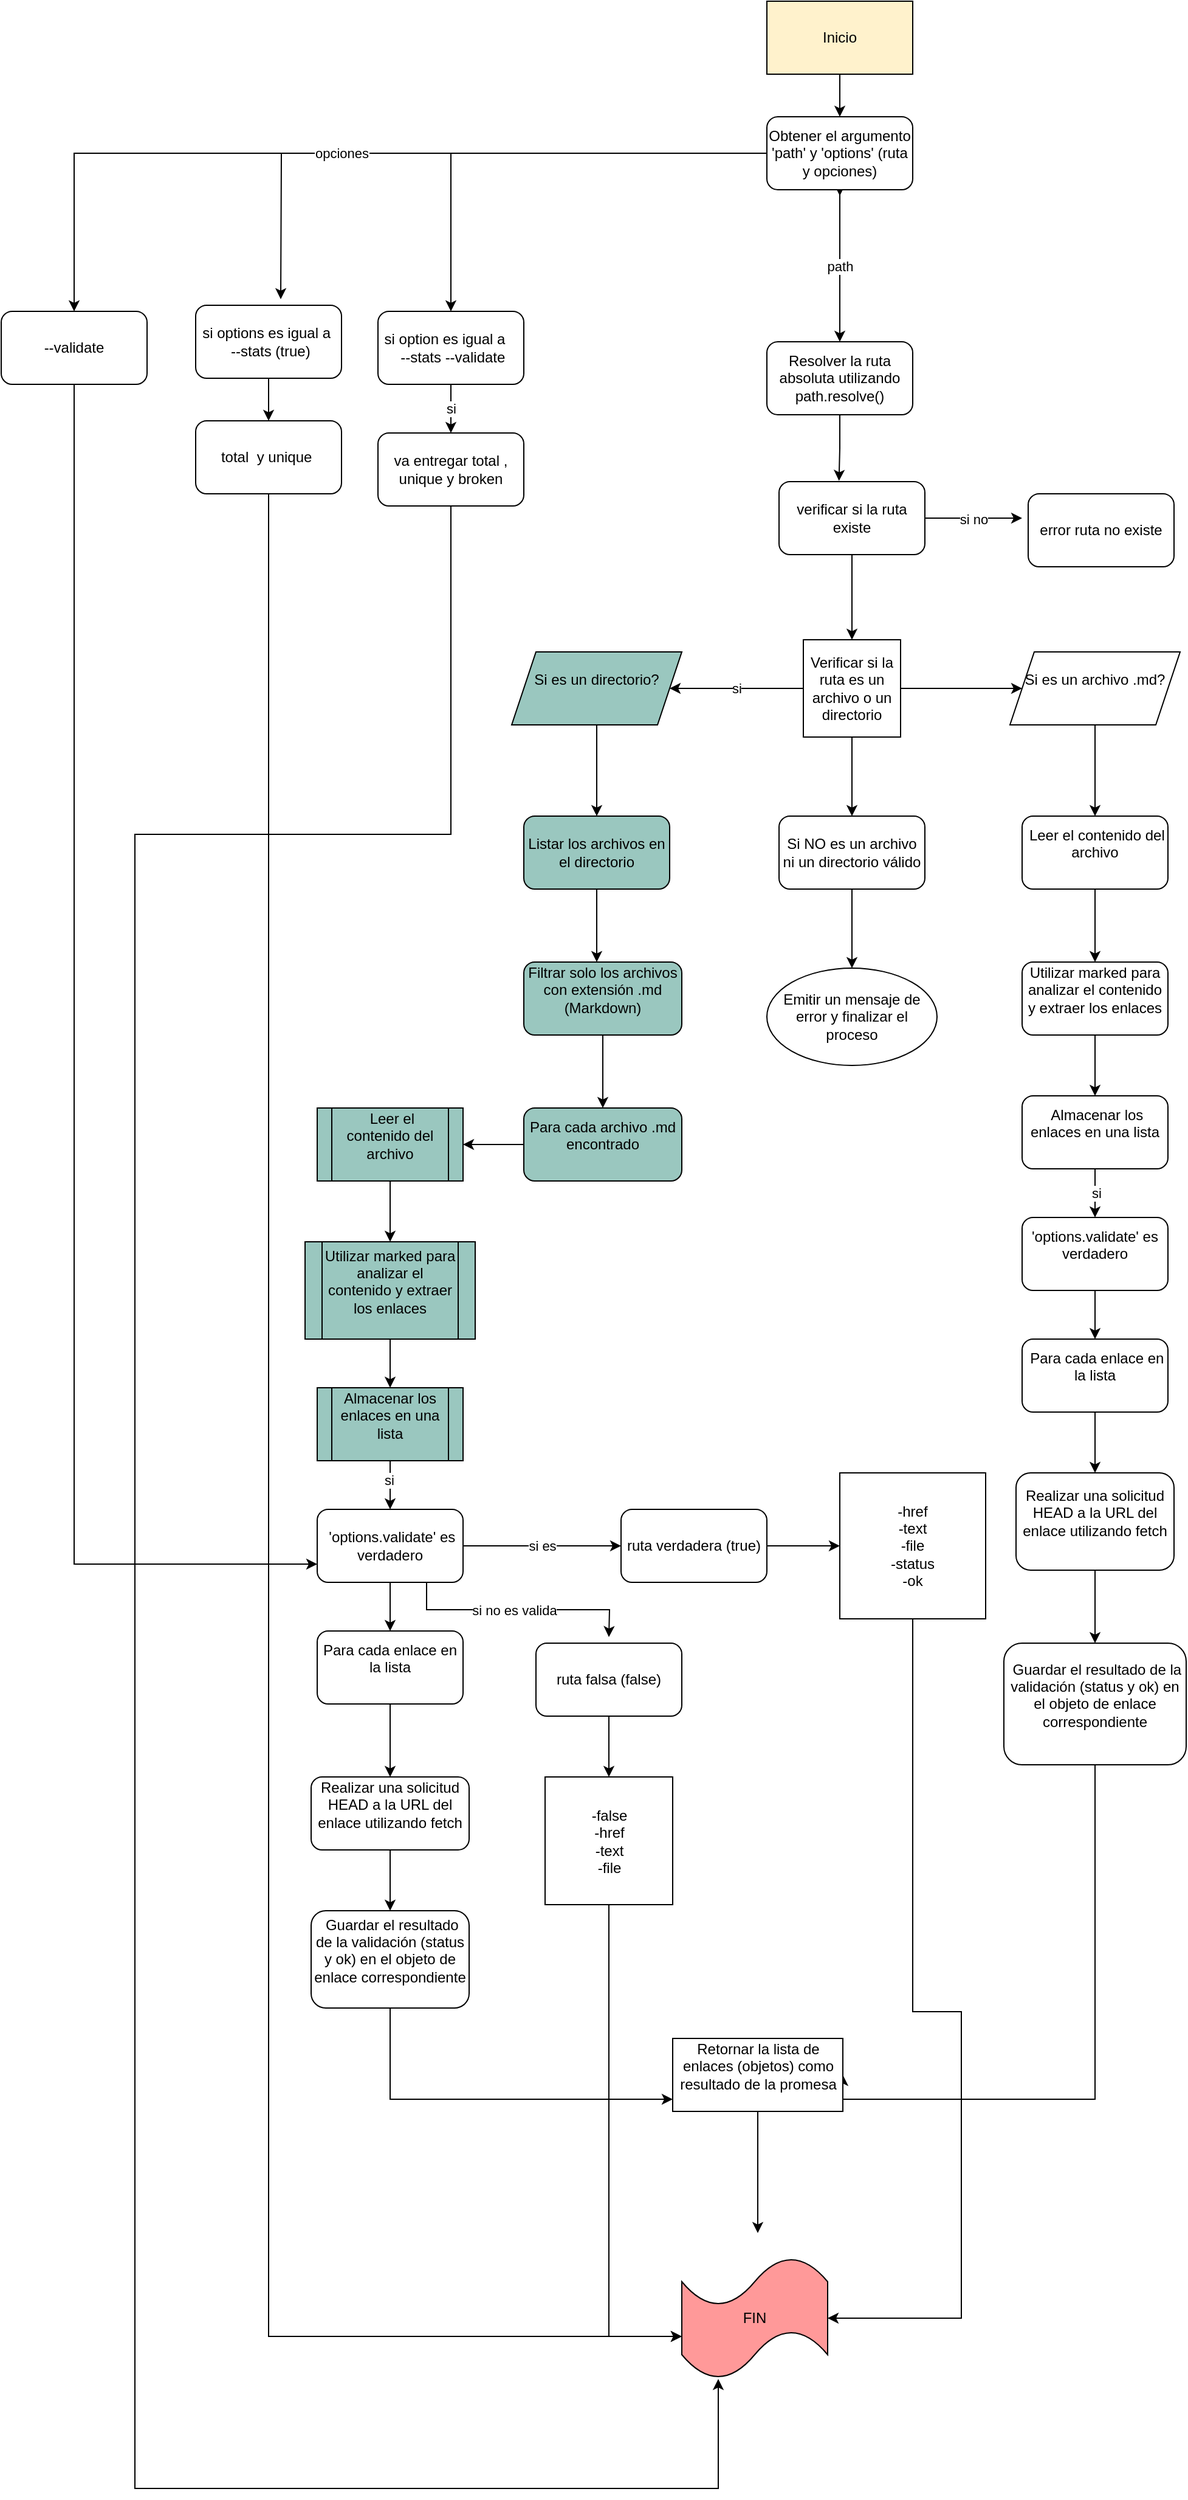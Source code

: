 <mxfile version="21.6.8" type="github">
  <diagram name="Página-1" id="4lHM6Xq7hKHLsRV2fRWx">
    <mxGraphModel dx="4127" dy="1824" grid="1" gridSize="10" guides="1" tooltips="1" connect="1" arrows="1" fold="1" page="1" pageScale="1" pageWidth="827" pageHeight="1169" math="0" shadow="0">
      <root>
        <mxCell id="0" />
        <mxCell id="1" parent="0" />
        <mxCell id="NgpZYHqm8n1mwC7vI-ct-3" value="Inicio" style="rounded=0;whiteSpace=wrap;html=1;fillColor=#FFF2CC;" parent="1" vertex="1">
          <mxGeometry x="520" y="105" width="120" height="60" as="geometry" />
        </mxCell>
        <mxCell id="NgpZYHqm8n1mwC7vI-ct-4" value="" style="endArrow=classic;html=1;rounded=0;exitX=0.5;exitY=1;exitDx=0;exitDy=0;exitPerimeter=0;" parent="1" source="z6-1w9oTDMndl8qMJz4w-72" edge="1">
          <mxGeometry width="50" height="50" relative="1" as="geometry">
            <mxPoint x="670" y="275" as="sourcePoint" />
            <mxPoint x="580" y="265" as="targetPoint" />
            <Array as="points">
              <mxPoint x="580" y="235" />
            </Array>
          </mxGeometry>
        </mxCell>
        <mxCell id="z6-1w9oTDMndl8qMJz4w-1" value="path" style="endArrow=classic;html=1;rounded=0;exitX=0.5;exitY=1;exitDx=0;exitDy=0;" edge="1" parent="1" source="z6-1w9oTDMndl8qMJz4w-72">
          <mxGeometry width="50" height="50" relative="1" as="geometry">
            <mxPoint x="580.0" y="325" as="sourcePoint" />
            <mxPoint x="580" y="385" as="targetPoint" />
          </mxGeometry>
        </mxCell>
        <mxCell id="z6-1w9oTDMndl8qMJz4w-4" style="edgeStyle=orthogonalEdgeStyle;rounded=0;orthogonalLoop=1;jettySize=auto;html=1;exitX=0.5;exitY=1;exitDx=0;exitDy=0;" edge="1" parent="1" source="z6-1w9oTDMndl8qMJz4w-80" target="z6-1w9oTDMndl8qMJz4w-5">
          <mxGeometry relative="1" as="geometry">
            <mxPoint x="580" y="505" as="targetPoint" />
          </mxGeometry>
        </mxCell>
        <mxCell id="z6-1w9oTDMndl8qMJz4w-3" value="Resolver la ruta absoluta utilizando path.resolve()" style="rounded=1;whiteSpace=wrap;html=1;" vertex="1" parent="1">
          <mxGeometry x="520" y="385" width="120" height="60" as="geometry" />
        </mxCell>
        <mxCell id="z6-1w9oTDMndl8qMJz4w-6" value="si" style="edgeStyle=orthogonalEdgeStyle;rounded=0;orthogonalLoop=1;jettySize=auto;html=1;exitX=0;exitY=0.5;exitDx=0;exitDy=0;" edge="1" parent="1" source="z6-1w9oTDMndl8qMJz4w-5">
          <mxGeometry relative="1" as="geometry">
            <mxPoint x="440" y="670" as="targetPoint" />
          </mxGeometry>
        </mxCell>
        <mxCell id="z6-1w9oTDMndl8qMJz4w-7" style="edgeStyle=orthogonalEdgeStyle;rounded=0;orthogonalLoop=1;jettySize=auto;html=1;exitX=1;exitY=0.5;exitDx=0;exitDy=0;" edge="1" parent="1" source="z6-1w9oTDMndl8qMJz4w-5">
          <mxGeometry relative="1" as="geometry">
            <mxPoint x="730" y="670" as="targetPoint" />
          </mxGeometry>
        </mxCell>
        <mxCell id="z6-1w9oTDMndl8qMJz4w-58" style="edgeStyle=orthogonalEdgeStyle;rounded=0;orthogonalLoop=1;jettySize=auto;html=1;" edge="1" parent="1" source="z6-1w9oTDMndl8qMJz4w-5">
          <mxGeometry relative="1" as="geometry">
            <mxPoint x="590" y="775" as="targetPoint" />
          </mxGeometry>
        </mxCell>
        <mxCell id="z6-1w9oTDMndl8qMJz4w-5" value="Verificar si la ruta es un archivo o un directorio" style="whiteSpace=wrap;html=1;aspect=fixed;" vertex="1" parent="1">
          <mxGeometry x="550" y="630" width="80" height="80" as="geometry" />
        </mxCell>
        <mxCell id="z6-1w9oTDMndl8qMJz4w-10" style="edgeStyle=orthogonalEdgeStyle;rounded=0;orthogonalLoop=1;jettySize=auto;html=1;exitX=0.5;exitY=1;exitDx=0;exitDy=0;" edge="1" parent="1" source="z6-1w9oTDMndl8qMJz4w-8">
          <mxGeometry relative="1" as="geometry">
            <mxPoint x="380" y="775" as="targetPoint" />
          </mxGeometry>
        </mxCell>
        <mxCell id="z6-1w9oTDMndl8qMJz4w-8" value="&lt;div&gt;Si es un directorio?&lt;/div&gt;&lt;div&gt;&lt;br&gt;&lt;/div&gt;&lt;span data-lucid-content=&quot;{&amp;quot;t&amp;quot;:&amp;quot;Si es un directorio\n&amp;quot;,&amp;quot;m&amp;quot;:[{&amp;quot;s&amp;quot;:0,&amp;quot;n&amp;quot;:&amp;quot;a&amp;quot;,&amp;quot;v&amp;quot;:&amp;quot;center&amp;quot;},{&amp;quot;s&amp;quot;:0,&amp;quot;n&amp;quot;:&amp;quot;c&amp;quot;,&amp;quot;v&amp;quot;:&amp;quot;333333ff&amp;quot;,&amp;quot;e&amp;quot;:20}]}&quot; data-lucid-type=&quot;application/vnd.lucid.text&quot;&gt;&lt;/span&gt;&lt;span data-lucid-content=&quot;{&amp;quot;t&amp;quot;:&amp;quot;Si es un directorio\n&amp;quot;,&amp;quot;m&amp;quot;:[{&amp;quot;s&amp;quot;:0,&amp;quot;n&amp;quot;:&amp;quot;a&amp;quot;,&amp;quot;v&amp;quot;:&amp;quot;center&amp;quot;},{&amp;quot;s&amp;quot;:0,&amp;quot;n&amp;quot;:&amp;quot;c&amp;quot;,&amp;quot;v&amp;quot;:&amp;quot;333333ff&amp;quot;,&amp;quot;e&amp;quot;:20}]}&quot; data-lucid-type=&quot;application/vnd.lucid.text&quot;&gt;&lt;/span&gt;" style="shape=parallelogram;perimeter=parallelogramPerimeter;whiteSpace=wrap;html=1;fixedSize=1;fillColor=#9AC7BF;" vertex="1" parent="1">
          <mxGeometry x="310" y="640" width="140" height="60" as="geometry" />
        </mxCell>
        <mxCell id="z6-1w9oTDMndl8qMJz4w-11" style="edgeStyle=orthogonalEdgeStyle;rounded=0;orthogonalLoop=1;jettySize=auto;html=1;exitX=0.5;exitY=1;exitDx=0;exitDy=0;" edge="1" parent="1" source="z6-1w9oTDMndl8qMJz4w-9">
          <mxGeometry relative="1" as="geometry">
            <mxPoint x="380" y="895" as="targetPoint" />
          </mxGeometry>
        </mxCell>
        <mxCell id="z6-1w9oTDMndl8qMJz4w-9" value="Listar los archivos en el directorio" style="rounded=1;whiteSpace=wrap;html=1;fillColor=#9AC7BF;" vertex="1" parent="1">
          <mxGeometry x="320" y="775" width="120" height="60" as="geometry" />
        </mxCell>
        <mxCell id="z6-1w9oTDMndl8qMJz4w-13" style="edgeStyle=orthogonalEdgeStyle;rounded=0;orthogonalLoop=1;jettySize=auto;html=1;exitX=0.5;exitY=1;exitDx=0;exitDy=0;" edge="1" parent="1" source="z6-1w9oTDMndl8qMJz4w-12">
          <mxGeometry relative="1" as="geometry">
            <mxPoint x="385" y="1015" as="targetPoint" />
          </mxGeometry>
        </mxCell>
        <mxCell id="z6-1w9oTDMndl8qMJz4w-12" value="&lt;div&gt;Filtrar solo los archivos con extensión .md (Markdown)&lt;/div&gt;&lt;div&gt;&lt;br&gt;&lt;/div&gt;" style="rounded=1;whiteSpace=wrap;html=1;fillColor=#9AC7BF;" vertex="1" parent="1">
          <mxGeometry x="320" y="895" width="130" height="60" as="geometry" />
        </mxCell>
        <mxCell id="z6-1w9oTDMndl8qMJz4w-15" style="edgeStyle=orthogonalEdgeStyle;rounded=0;orthogonalLoop=1;jettySize=auto;html=1;" edge="1" parent="1" source="z6-1w9oTDMndl8qMJz4w-14">
          <mxGeometry relative="1" as="geometry">
            <mxPoint x="270" y="1045" as="targetPoint" />
          </mxGeometry>
        </mxCell>
        <mxCell id="z6-1w9oTDMndl8qMJz4w-14" value="&lt;div&gt;Para cada archivo .md encontrado&lt;/div&gt;&lt;div&gt;&lt;br&gt;&lt;/div&gt;" style="rounded=1;whiteSpace=wrap;html=1;fillColor=#9AC7BF;" vertex="1" parent="1">
          <mxGeometry x="320" y="1015" width="130" height="60" as="geometry" />
        </mxCell>
        <mxCell id="z6-1w9oTDMndl8qMJz4w-18" style="edgeStyle=orthogonalEdgeStyle;rounded=0;orthogonalLoop=1;jettySize=auto;html=1;" edge="1" parent="1" source="z6-1w9oTDMndl8qMJz4w-17">
          <mxGeometry relative="1" as="geometry">
            <mxPoint x="210" y="1125" as="targetPoint" />
          </mxGeometry>
        </mxCell>
        <mxCell id="z6-1w9oTDMndl8qMJz4w-17" value="&lt;div&gt;&amp;nbsp;Leer el contenido del archivo&lt;/div&gt;&lt;div&gt;&lt;br&gt;&lt;/div&gt;" style="shape=process;whiteSpace=wrap;html=1;backgroundOutline=1;fillColor=#9AC7BF;" vertex="1" parent="1">
          <mxGeometry x="150" y="1015" width="120" height="60" as="geometry" />
        </mxCell>
        <mxCell id="z6-1w9oTDMndl8qMJz4w-20" style="edgeStyle=orthogonalEdgeStyle;rounded=0;orthogonalLoop=1;jettySize=auto;html=1;" edge="1" parent="1" source="z6-1w9oTDMndl8qMJz4w-19">
          <mxGeometry relative="1" as="geometry">
            <mxPoint x="210" y="1245" as="targetPoint" />
          </mxGeometry>
        </mxCell>
        <mxCell id="z6-1w9oTDMndl8qMJz4w-19" value="&lt;div&gt;Utilizar marked para analizar el contenido y extraer los enlaces&lt;/div&gt;&lt;div&gt;&lt;br&gt;&lt;/div&gt;" style="shape=process;whiteSpace=wrap;html=1;backgroundOutline=1;fillColor=#9AC7BF;" vertex="1" parent="1">
          <mxGeometry x="140" y="1125" width="140" height="80" as="geometry" />
        </mxCell>
        <mxCell id="z6-1w9oTDMndl8qMJz4w-22" style="edgeStyle=orthogonalEdgeStyle;rounded=0;orthogonalLoop=1;jettySize=auto;html=1;" edge="1" parent="1" source="z6-1w9oTDMndl8qMJz4w-21">
          <mxGeometry relative="1" as="geometry">
            <mxPoint x="210" y="1345" as="targetPoint" />
          </mxGeometry>
        </mxCell>
        <mxCell id="z6-1w9oTDMndl8qMJz4w-23" value="si" style="edgeLabel;html=1;align=center;verticalAlign=middle;resizable=0;points=[];" vertex="1" connectable="0" parent="z6-1w9oTDMndl8qMJz4w-22">
          <mxGeometry x="-0.227" y="-1" relative="1" as="geometry">
            <mxPoint as="offset" />
          </mxGeometry>
        </mxCell>
        <mxCell id="z6-1w9oTDMndl8qMJz4w-21" value="&lt;div&gt;Almacenar los enlaces en una lista&lt;/div&gt;&lt;div&gt;&lt;br&gt;&lt;/div&gt;" style="shape=process;whiteSpace=wrap;html=1;backgroundOutline=1;fillColor=#9AC7BF;" vertex="1" parent="1">
          <mxGeometry x="150" y="1245" width="120" height="60" as="geometry" />
        </mxCell>
        <mxCell id="z6-1w9oTDMndl8qMJz4w-25" style="edgeStyle=orthogonalEdgeStyle;rounded=0;orthogonalLoop=1;jettySize=auto;html=1;exitX=0.5;exitY=1;exitDx=0;exitDy=0;" edge="1" parent="1" source="z6-1w9oTDMndl8qMJz4w-24">
          <mxGeometry relative="1" as="geometry">
            <mxPoint x="210" y="1445" as="targetPoint" />
          </mxGeometry>
        </mxCell>
        <mxCell id="z6-1w9oTDMndl8qMJz4w-85" value="si es" style="edgeStyle=orthogonalEdgeStyle;rounded=0;orthogonalLoop=1;jettySize=auto;html=1;fillColor=#67AB9F;" edge="1" parent="1" source="z6-1w9oTDMndl8qMJz4w-24" target="z6-1w9oTDMndl8qMJz4w-86">
          <mxGeometry relative="1" as="geometry">
            <mxPoint x="340" y="1375" as="targetPoint" />
          </mxGeometry>
        </mxCell>
        <mxCell id="z6-1w9oTDMndl8qMJz4w-87" style="edgeStyle=orthogonalEdgeStyle;rounded=0;orthogonalLoop=1;jettySize=auto;html=1;exitX=0.75;exitY=1;exitDx=0;exitDy=0;" edge="1" parent="1" source="z6-1w9oTDMndl8qMJz4w-24">
          <mxGeometry relative="1" as="geometry">
            <mxPoint x="390" y="1450" as="targetPoint" />
          </mxGeometry>
        </mxCell>
        <mxCell id="z6-1w9oTDMndl8qMJz4w-95" value="si no es valida" style="edgeLabel;html=1;align=center;verticalAlign=middle;resizable=0;points=[];" vertex="1" connectable="0" parent="z6-1w9oTDMndl8qMJz4w-87">
          <mxGeometry x="-0.037" relative="1" as="geometry">
            <mxPoint as="offset" />
          </mxGeometry>
        </mxCell>
        <mxCell id="z6-1w9oTDMndl8qMJz4w-24" value="&amp;nbsp;&#39;options.validate&#39; es verdadero" style="rounded=1;whiteSpace=wrap;html=1;" vertex="1" parent="1">
          <mxGeometry x="150" y="1345" width="120" height="60" as="geometry" />
        </mxCell>
        <mxCell id="z6-1w9oTDMndl8qMJz4w-27" style="edgeStyle=orthogonalEdgeStyle;rounded=0;orthogonalLoop=1;jettySize=auto;html=1;" edge="1" parent="1" source="z6-1w9oTDMndl8qMJz4w-26" target="z6-1w9oTDMndl8qMJz4w-28">
          <mxGeometry relative="1" as="geometry">
            <mxPoint x="210" y="1545" as="targetPoint" />
          </mxGeometry>
        </mxCell>
        <mxCell id="z6-1w9oTDMndl8qMJz4w-26" value="&lt;div&gt;Para cada enlace en la lista&lt;/div&gt;&lt;div&gt;&lt;br&gt;&lt;/div&gt;" style="rounded=1;whiteSpace=wrap;html=1;" vertex="1" parent="1">
          <mxGeometry x="150" y="1445" width="120" height="60" as="geometry" />
        </mxCell>
        <mxCell id="z6-1w9oTDMndl8qMJz4w-30" style="edgeStyle=orthogonalEdgeStyle;rounded=0;orthogonalLoop=1;jettySize=auto;html=1;" edge="1" parent="1" source="z6-1w9oTDMndl8qMJz4w-28" target="z6-1w9oTDMndl8qMJz4w-31">
          <mxGeometry relative="1" as="geometry">
            <mxPoint x="210" y="1675" as="targetPoint" />
          </mxGeometry>
        </mxCell>
        <mxCell id="z6-1w9oTDMndl8qMJz4w-28" value="&lt;div&gt;Realizar una solicitud HEAD a la URL del enlace utilizando fetch&lt;/div&gt;&lt;div&gt;&lt;br&gt;&lt;/div&gt;" style="rounded=1;whiteSpace=wrap;html=1;" vertex="1" parent="1">
          <mxGeometry x="145" y="1565" width="130" height="60" as="geometry" />
        </mxCell>
        <mxCell id="z6-1w9oTDMndl8qMJz4w-48" style="edgeStyle=orthogonalEdgeStyle;rounded=0;orthogonalLoop=1;jettySize=auto;html=1;" edge="1" parent="1" source="z6-1w9oTDMndl8qMJz4w-31" target="z6-1w9oTDMndl8qMJz4w-49">
          <mxGeometry relative="1" as="geometry">
            <mxPoint x="400" y="1715" as="targetPoint" />
            <Array as="points">
              <mxPoint x="210" y="1830" />
            </Array>
          </mxGeometry>
        </mxCell>
        <mxCell id="z6-1w9oTDMndl8qMJz4w-31" value="&lt;div&gt;&amp;nbsp;Guardar el resultado de la validación (status y ok) en el objeto de enlace correspondiente&lt;/div&gt;&lt;div&gt;&lt;br&gt;&lt;/div&gt;" style="rounded=1;whiteSpace=wrap;html=1;" vertex="1" parent="1">
          <mxGeometry x="145" y="1675" width="130" height="80" as="geometry" />
        </mxCell>
        <mxCell id="z6-1w9oTDMndl8qMJz4w-33" style="edgeStyle=orthogonalEdgeStyle;rounded=0;orthogonalLoop=1;jettySize=auto;html=1;" edge="1" parent="1" source="z6-1w9oTDMndl8qMJz4w-32">
          <mxGeometry relative="1" as="geometry">
            <mxPoint x="790" y="775" as="targetPoint" />
          </mxGeometry>
        </mxCell>
        <mxCell id="z6-1w9oTDMndl8qMJz4w-32" value="&lt;div&gt;Si es un archivo .md?&lt;/div&gt;&lt;div&gt;&lt;br&gt;&lt;/div&gt;" style="shape=parallelogram;perimeter=parallelogramPerimeter;whiteSpace=wrap;html=1;fixedSize=1;" vertex="1" parent="1">
          <mxGeometry x="720" y="640" width="140" height="60" as="geometry" />
        </mxCell>
        <mxCell id="z6-1w9oTDMndl8qMJz4w-35" style="edgeStyle=orthogonalEdgeStyle;rounded=0;orthogonalLoop=1;jettySize=auto;html=1;" edge="1" parent="1" source="z6-1w9oTDMndl8qMJz4w-34" target="z6-1w9oTDMndl8qMJz4w-36">
          <mxGeometry relative="1" as="geometry">
            <mxPoint x="790" y="885" as="targetPoint" />
          </mxGeometry>
        </mxCell>
        <mxCell id="z6-1w9oTDMndl8qMJz4w-34" value="&lt;div&gt;&amp;nbsp;Leer el contenido del archivo&lt;/div&gt;&lt;div&gt;&lt;br&gt;&lt;/div&gt;" style="rounded=1;whiteSpace=wrap;html=1;" vertex="1" parent="1">
          <mxGeometry x="730" y="775" width="120" height="60" as="geometry" />
        </mxCell>
        <mxCell id="z6-1w9oTDMndl8qMJz4w-37" style="edgeStyle=orthogonalEdgeStyle;rounded=0;orthogonalLoop=1;jettySize=auto;html=1;" edge="1" parent="1" source="z6-1w9oTDMndl8qMJz4w-36">
          <mxGeometry relative="1" as="geometry">
            <mxPoint x="790" y="1005" as="targetPoint" />
          </mxGeometry>
        </mxCell>
        <mxCell id="z6-1w9oTDMndl8qMJz4w-36" value="&lt;div&gt;Utilizar marked para analizar el contenido y extraer los enlaces&lt;/div&gt;&lt;div&gt;&lt;br&gt;&lt;/div&gt;" style="rounded=1;whiteSpace=wrap;html=1;" vertex="1" parent="1">
          <mxGeometry x="730" y="895" width="120" height="60" as="geometry" />
        </mxCell>
        <mxCell id="z6-1w9oTDMndl8qMJz4w-40" value="si" style="edgeStyle=orthogonalEdgeStyle;rounded=0;orthogonalLoop=1;jettySize=auto;html=1;" edge="1" parent="1" source="z6-1w9oTDMndl8qMJz4w-38">
          <mxGeometry relative="1" as="geometry">
            <mxPoint x="790" y="1105" as="targetPoint" />
          </mxGeometry>
        </mxCell>
        <mxCell id="z6-1w9oTDMndl8qMJz4w-38" value="&lt;div&gt;&amp;nbsp;Almacenar los enlaces en una lista&lt;/div&gt;&lt;div&gt;&lt;br&gt;&lt;/div&gt;" style="rounded=1;whiteSpace=wrap;html=1;" vertex="1" parent="1">
          <mxGeometry x="730" y="1005" width="120" height="60" as="geometry" />
        </mxCell>
        <mxCell id="z6-1w9oTDMndl8qMJz4w-42" style="edgeStyle=orthogonalEdgeStyle;rounded=0;orthogonalLoop=1;jettySize=auto;html=1;" edge="1" parent="1" source="z6-1w9oTDMndl8qMJz4w-41">
          <mxGeometry relative="1" as="geometry">
            <mxPoint x="790" y="1205" as="targetPoint" />
          </mxGeometry>
        </mxCell>
        <mxCell id="z6-1w9oTDMndl8qMJz4w-41" value="&lt;div&gt;&#39;options.validate&#39; es verdadero&lt;/div&gt;&lt;div&gt;&lt;br&gt;&lt;/div&gt;" style="rounded=1;whiteSpace=wrap;html=1;" vertex="1" parent="1">
          <mxGeometry x="730" y="1105" width="120" height="60" as="geometry" />
        </mxCell>
        <mxCell id="z6-1w9oTDMndl8qMJz4w-44" style="edgeStyle=orthogonalEdgeStyle;rounded=0;orthogonalLoop=1;jettySize=auto;html=1;" edge="1" parent="1" source="z6-1w9oTDMndl8qMJz4w-43" target="z6-1w9oTDMndl8qMJz4w-45">
          <mxGeometry relative="1" as="geometry">
            <mxPoint x="790" y="1315" as="targetPoint" />
          </mxGeometry>
        </mxCell>
        <mxCell id="z6-1w9oTDMndl8qMJz4w-43" value="&lt;div&gt;&amp;nbsp;Para cada enlace en la lista&lt;/div&gt;&lt;div&gt;&lt;br&gt;&lt;/div&gt;" style="rounded=1;whiteSpace=wrap;html=1;" vertex="1" parent="1">
          <mxGeometry x="730" y="1205" width="120" height="60" as="geometry" />
        </mxCell>
        <mxCell id="z6-1w9oTDMndl8qMJz4w-46" style="edgeStyle=orthogonalEdgeStyle;rounded=0;orthogonalLoop=1;jettySize=auto;html=1;" edge="1" parent="1" source="z6-1w9oTDMndl8qMJz4w-45" target="z6-1w9oTDMndl8qMJz4w-47">
          <mxGeometry relative="1" as="geometry">
            <mxPoint x="790" y="1445" as="targetPoint" />
          </mxGeometry>
        </mxCell>
        <mxCell id="z6-1w9oTDMndl8qMJz4w-45" value="&lt;div&gt;Realizar una solicitud HEAD a la URL del enlace utilizando fetch&lt;/div&gt;&lt;div&gt;&lt;br&gt;&lt;/div&gt;" style="rounded=1;whiteSpace=wrap;html=1;" vertex="1" parent="1">
          <mxGeometry x="725" y="1315" width="130" height="80" as="geometry" />
        </mxCell>
        <mxCell id="z6-1w9oTDMndl8qMJz4w-50" style="edgeStyle=orthogonalEdgeStyle;rounded=0;orthogonalLoop=1;jettySize=auto;html=1;entryX=1;entryY=0.5;entryDx=0;entryDy=0;" edge="1" parent="1" source="z6-1w9oTDMndl8qMJz4w-47" target="z6-1w9oTDMndl8qMJz4w-49">
          <mxGeometry relative="1" as="geometry">
            <Array as="points">
              <mxPoint x="790" y="1830" />
              <mxPoint x="583" y="1830" />
            </Array>
          </mxGeometry>
        </mxCell>
        <mxCell id="z6-1w9oTDMndl8qMJz4w-47" value="&lt;div&gt;&amp;nbsp;Guardar el resultado de la validación (status y ok) en el objeto de enlace correspondiente&lt;/div&gt;&lt;div&gt;&lt;br&gt;&lt;/div&gt;" style="rounded=1;whiteSpace=wrap;html=1;" vertex="1" parent="1">
          <mxGeometry x="715" y="1455" width="150" height="100" as="geometry" />
        </mxCell>
        <mxCell id="z6-1w9oTDMndl8qMJz4w-108" style="edgeStyle=orthogonalEdgeStyle;rounded=0;orthogonalLoop=1;jettySize=auto;html=1;" edge="1" parent="1" source="z6-1w9oTDMndl8qMJz4w-49">
          <mxGeometry relative="1" as="geometry">
            <mxPoint x="512.5" y="1940" as="targetPoint" />
          </mxGeometry>
        </mxCell>
        <mxCell id="z6-1w9oTDMndl8qMJz4w-49" value="&lt;div&gt;Retornar la lista de enlaces (objetos) como resultado de la promesa&lt;/div&gt;&lt;div&gt;&lt;br&gt;&lt;/div&gt;" style="rounded=0;whiteSpace=wrap;html=1;" vertex="1" parent="1">
          <mxGeometry x="442.5" y="1780" width="140" height="60" as="geometry" />
        </mxCell>
        <mxCell id="z6-1w9oTDMndl8qMJz4w-52" value="FIN" style="shape=tape;whiteSpace=wrap;html=1;fillColor=#FF9999;" vertex="1" parent="1">
          <mxGeometry x="450" y="1960" width="120" height="100" as="geometry" />
        </mxCell>
        <mxCell id="z6-1w9oTDMndl8qMJz4w-56" style="edgeStyle=orthogonalEdgeStyle;rounded=0;orthogonalLoop=1;jettySize=auto;html=1;" edge="1" parent="1" source="z6-1w9oTDMndl8qMJz4w-55" target="z6-1w9oTDMndl8qMJz4w-57">
          <mxGeometry relative="1" as="geometry">
            <mxPoint x="590" y="890" as="targetPoint" />
          </mxGeometry>
        </mxCell>
        <mxCell id="z6-1w9oTDMndl8qMJz4w-55" value="Si NO es un archivo ni un directorio válido" style="rounded=1;whiteSpace=wrap;html=1;" vertex="1" parent="1">
          <mxGeometry x="530" y="775" width="120" height="60" as="geometry" />
        </mxCell>
        <mxCell id="z6-1w9oTDMndl8qMJz4w-57" value="Emitir un mensaje de error y finalizar el proceso" style="ellipse;whiteSpace=wrap;html=1;" vertex="1" parent="1">
          <mxGeometry x="520" y="900" width="140" height="80" as="geometry" />
        </mxCell>
        <mxCell id="z6-1w9oTDMndl8qMJz4w-77" style="edgeStyle=orthogonalEdgeStyle;rounded=0;orthogonalLoop=1;jettySize=auto;html=1;entryX=0.5;entryY=0;entryDx=0;entryDy=0;" edge="1" parent="1" source="z6-1w9oTDMndl8qMJz4w-60" target="z6-1w9oTDMndl8qMJz4w-64">
          <mxGeometry relative="1" as="geometry" />
        </mxCell>
        <mxCell id="z6-1w9oTDMndl8qMJz4w-60" value="si options es igual a&amp;nbsp; &amp;nbsp;--stats (true)" style="rounded=1;whiteSpace=wrap;html=1;" vertex="1" parent="1">
          <mxGeometry x="50" y="355" width="120" height="60" as="geometry" />
        </mxCell>
        <mxCell id="z6-1w9oTDMndl8qMJz4w-101" style="edgeStyle=orthogonalEdgeStyle;rounded=0;orthogonalLoop=1;jettySize=auto;html=1;exitX=0.5;exitY=1;exitDx=0;exitDy=0;entryX=0;entryY=0.65;entryDx=0;entryDy=0;entryPerimeter=0;" edge="1" parent="1" source="z6-1w9oTDMndl8qMJz4w-64" target="z6-1w9oTDMndl8qMJz4w-52">
          <mxGeometry relative="1" as="geometry" />
        </mxCell>
        <mxCell id="z6-1w9oTDMndl8qMJz4w-64" value="total&amp;nbsp; y unique&amp;nbsp;" style="rounded=1;whiteSpace=wrap;html=1;" vertex="1" parent="1">
          <mxGeometry x="50" y="450" width="120" height="60" as="geometry" />
        </mxCell>
        <mxCell id="z6-1w9oTDMndl8qMJz4w-67" value="si" style="edgeStyle=orthogonalEdgeStyle;rounded=0;orthogonalLoop=1;jettySize=auto;html=1;" edge="1" parent="1" source="z6-1w9oTDMndl8qMJz4w-66" target="z6-1w9oTDMndl8qMJz4w-68">
          <mxGeometry relative="1" as="geometry">
            <mxPoint x="170" y="542.5" as="targetPoint" />
          </mxGeometry>
        </mxCell>
        <mxCell id="z6-1w9oTDMndl8qMJz4w-66" value="si option es igual a&amp;nbsp; &amp;nbsp; &amp;nbsp;--stats --validate" style="rounded=1;whiteSpace=wrap;html=1;" vertex="1" parent="1">
          <mxGeometry x="200" y="360" width="120" height="60" as="geometry" />
        </mxCell>
        <mxCell id="z6-1w9oTDMndl8qMJz4w-102" style="edgeStyle=orthogonalEdgeStyle;rounded=0;orthogonalLoop=1;jettySize=auto;html=1;exitX=0.5;exitY=1;exitDx=0;exitDy=0;entryX=0.25;entryY=1;entryDx=0;entryDy=0;entryPerimeter=0;" edge="1" parent="1" source="z6-1w9oTDMndl8qMJz4w-68" target="z6-1w9oTDMndl8qMJz4w-52">
          <mxGeometry relative="1" as="geometry">
            <mxPoint x="-20" y="2281.481" as="targetPoint" />
            <Array as="points">
              <mxPoint x="260" y="790" />
              <mxPoint y="790" />
              <mxPoint y="2150" />
              <mxPoint x="480" y="2150" />
            </Array>
          </mxGeometry>
        </mxCell>
        <mxCell id="z6-1w9oTDMndl8qMJz4w-68" value="va entregar total , unique y broken" style="rounded=1;whiteSpace=wrap;html=1;" vertex="1" parent="1">
          <mxGeometry x="200" y="460" width="120" height="60" as="geometry" />
        </mxCell>
        <mxCell id="z6-1w9oTDMndl8qMJz4w-104" style="edgeStyle=orthogonalEdgeStyle;rounded=0;orthogonalLoop=1;jettySize=auto;html=1;entryX=0.5;entryY=0;entryDx=0;entryDy=0;" edge="1" parent="1" source="z6-1w9oTDMndl8qMJz4w-72" target="z6-1w9oTDMndl8qMJz4w-66">
          <mxGeometry relative="1" as="geometry" />
        </mxCell>
        <mxCell id="z6-1w9oTDMndl8qMJz4w-105" style="edgeStyle=orthogonalEdgeStyle;rounded=0;orthogonalLoop=1;jettySize=auto;html=1;exitX=0;exitY=0.5;exitDx=0;exitDy=0;" edge="1" parent="1" source="z6-1w9oTDMndl8qMJz4w-72">
          <mxGeometry relative="1" as="geometry">
            <mxPoint x="120" y="350" as="targetPoint" />
          </mxGeometry>
        </mxCell>
        <mxCell id="z6-1w9oTDMndl8qMJz4w-106" value="opciones&lt;br&gt;" style="edgeStyle=orthogonalEdgeStyle;rounded=0;orthogonalLoop=1;jettySize=auto;html=1;exitX=0;exitY=0.5;exitDx=0;exitDy=0;entryX=0.5;entryY=0;entryDx=0;entryDy=0;" edge="1" parent="1" source="z6-1w9oTDMndl8qMJz4w-72" target="z6-1w9oTDMndl8qMJz4w-78">
          <mxGeometry relative="1" as="geometry" />
        </mxCell>
        <mxCell id="z6-1w9oTDMndl8qMJz4w-100" style="edgeStyle=orthogonalEdgeStyle;rounded=0;orthogonalLoop=1;jettySize=auto;html=1;exitX=0.5;exitY=1;exitDx=0;exitDy=0;entryX=0;entryY=0.75;entryDx=0;entryDy=0;" edge="1" parent="1" source="z6-1w9oTDMndl8qMJz4w-78" target="z6-1w9oTDMndl8qMJz4w-24">
          <mxGeometry relative="1" as="geometry">
            <mxPoint y="1380.741" as="targetPoint" />
          </mxGeometry>
        </mxCell>
        <mxCell id="z6-1w9oTDMndl8qMJz4w-78" value="--validate" style="rounded=1;whiteSpace=wrap;html=1;" vertex="1" parent="1">
          <mxGeometry x="-110" y="360" width="120" height="60" as="geometry" />
        </mxCell>
        <mxCell id="z6-1w9oTDMndl8qMJz4w-82" value="" style="edgeStyle=orthogonalEdgeStyle;rounded=0;orthogonalLoop=1;jettySize=auto;html=1;exitX=0.5;exitY=1;exitDx=0;exitDy=0;entryX=0.411;entryY=-0.011;entryDx=0;entryDy=0;entryPerimeter=0;" edge="1" parent="1" source="z6-1w9oTDMndl8qMJz4w-3" target="z6-1w9oTDMndl8qMJz4w-80">
          <mxGeometry relative="1" as="geometry">
            <mxPoint x="590" y="630" as="targetPoint" />
            <mxPoint x="580" y="445" as="sourcePoint" />
          </mxGeometry>
        </mxCell>
        <mxCell id="z6-1w9oTDMndl8qMJz4w-83" value="si no" style="edgeStyle=orthogonalEdgeStyle;rounded=0;orthogonalLoop=1;jettySize=auto;html=1;exitX=1;exitY=0.5;exitDx=0;exitDy=0;" edge="1" parent="1" source="z6-1w9oTDMndl8qMJz4w-80">
          <mxGeometry relative="1" as="geometry">
            <mxPoint x="730" y="530" as="targetPoint" />
          </mxGeometry>
        </mxCell>
        <mxCell id="z6-1w9oTDMndl8qMJz4w-80" value="verificar si la ruta existe" style="rounded=1;whiteSpace=wrap;html=1;" vertex="1" parent="1">
          <mxGeometry x="530" y="500" width="120" height="60" as="geometry" />
        </mxCell>
        <mxCell id="z6-1w9oTDMndl8qMJz4w-84" value="error ruta no existe" style="rounded=1;whiteSpace=wrap;html=1;" vertex="1" parent="1">
          <mxGeometry x="735" y="510" width="120" height="60" as="geometry" />
        </mxCell>
        <mxCell id="z6-1w9oTDMndl8qMJz4w-89" style="edgeStyle=orthogonalEdgeStyle;rounded=0;orthogonalLoop=1;jettySize=auto;html=1;" edge="1" parent="1" source="z6-1w9oTDMndl8qMJz4w-86">
          <mxGeometry relative="1" as="geometry">
            <mxPoint x="580" y="1375" as="targetPoint" />
          </mxGeometry>
        </mxCell>
        <mxCell id="z6-1w9oTDMndl8qMJz4w-86" value="ruta verdadera (true)" style="rounded=1;whiteSpace=wrap;html=1;" vertex="1" parent="1">
          <mxGeometry x="400" y="1345" width="120" height="60" as="geometry" />
        </mxCell>
        <mxCell id="z6-1w9oTDMndl8qMJz4w-91" style="edgeStyle=orthogonalEdgeStyle;rounded=0;orthogonalLoop=1;jettySize=auto;html=1;" edge="1" parent="1" source="z6-1w9oTDMndl8qMJz4w-88" target="z6-1w9oTDMndl8qMJz4w-92">
          <mxGeometry relative="1" as="geometry">
            <mxPoint x="390" y="1570" as="targetPoint" />
          </mxGeometry>
        </mxCell>
        <mxCell id="z6-1w9oTDMndl8qMJz4w-88" value="ruta falsa (false)" style="rounded=1;whiteSpace=wrap;html=1;" vertex="1" parent="1">
          <mxGeometry x="330" y="1455" width="120" height="60" as="geometry" />
        </mxCell>
        <mxCell id="z6-1w9oTDMndl8qMJz4w-96" style="edgeStyle=orthogonalEdgeStyle;rounded=0;orthogonalLoop=1;jettySize=auto;html=1;entryX=1;entryY=0.5;entryDx=0;entryDy=0;entryPerimeter=0;" edge="1" parent="1" source="z6-1w9oTDMndl8qMJz4w-90" target="z6-1w9oTDMndl8qMJz4w-52">
          <mxGeometry relative="1" as="geometry">
            <Array as="points">
              <mxPoint x="640" y="1758" />
              <mxPoint x="680" y="1758" />
              <mxPoint x="680" y="2010" />
            </Array>
          </mxGeometry>
        </mxCell>
        <mxCell id="z6-1w9oTDMndl8qMJz4w-90" value="-href&lt;br&gt;-text&lt;br&gt;-file&lt;br&gt;-status&lt;br&gt;-ok" style="whiteSpace=wrap;html=1;aspect=fixed;" vertex="1" parent="1">
          <mxGeometry x="580" y="1315" width="120" height="120" as="geometry" />
        </mxCell>
        <mxCell id="z6-1w9oTDMndl8qMJz4w-94" style="edgeStyle=orthogonalEdgeStyle;rounded=0;orthogonalLoop=1;jettySize=auto;html=1;exitX=0.5;exitY=1;exitDx=0;exitDy=0;entryX=0;entryY=0.65;entryDx=0;entryDy=0;entryPerimeter=0;" edge="1" parent="1" source="z6-1w9oTDMndl8qMJz4w-92" target="z6-1w9oTDMndl8qMJz4w-52">
          <mxGeometry relative="1" as="geometry">
            <mxPoint x="360" y="2130" as="targetPoint" />
          </mxGeometry>
        </mxCell>
        <mxCell id="z6-1w9oTDMndl8qMJz4w-92" value="-false&lt;br&gt;-href&lt;br&gt;-text&lt;br&gt;-file" style="whiteSpace=wrap;html=1;aspect=fixed;" vertex="1" parent="1">
          <mxGeometry x="337.5" y="1565" width="105" height="105" as="geometry" />
        </mxCell>
        <mxCell id="z6-1w9oTDMndl8qMJz4w-107" value="" style="endArrow=classic;html=1;rounded=0;exitX=0.5;exitY=1;exitDx=0;exitDy=0;exitPerimeter=0;" edge="1" parent="1" source="NgpZYHqm8n1mwC7vI-ct-3" target="z6-1w9oTDMndl8qMJz4w-72">
          <mxGeometry width="50" height="50" relative="1" as="geometry">
            <mxPoint x="580" y="165" as="sourcePoint" />
            <mxPoint x="580" y="265" as="targetPoint" />
            <Array as="points" />
          </mxGeometry>
        </mxCell>
        <mxCell id="z6-1w9oTDMndl8qMJz4w-72" value="Obtener el argumento &#39;path&#39; y &#39;options&#39; (ruta y opciones)" style="rounded=1;whiteSpace=wrap;html=1;" vertex="1" parent="1">
          <mxGeometry x="520" y="200" width="120" height="60" as="geometry" />
        </mxCell>
      </root>
    </mxGraphModel>
  </diagram>
</mxfile>
